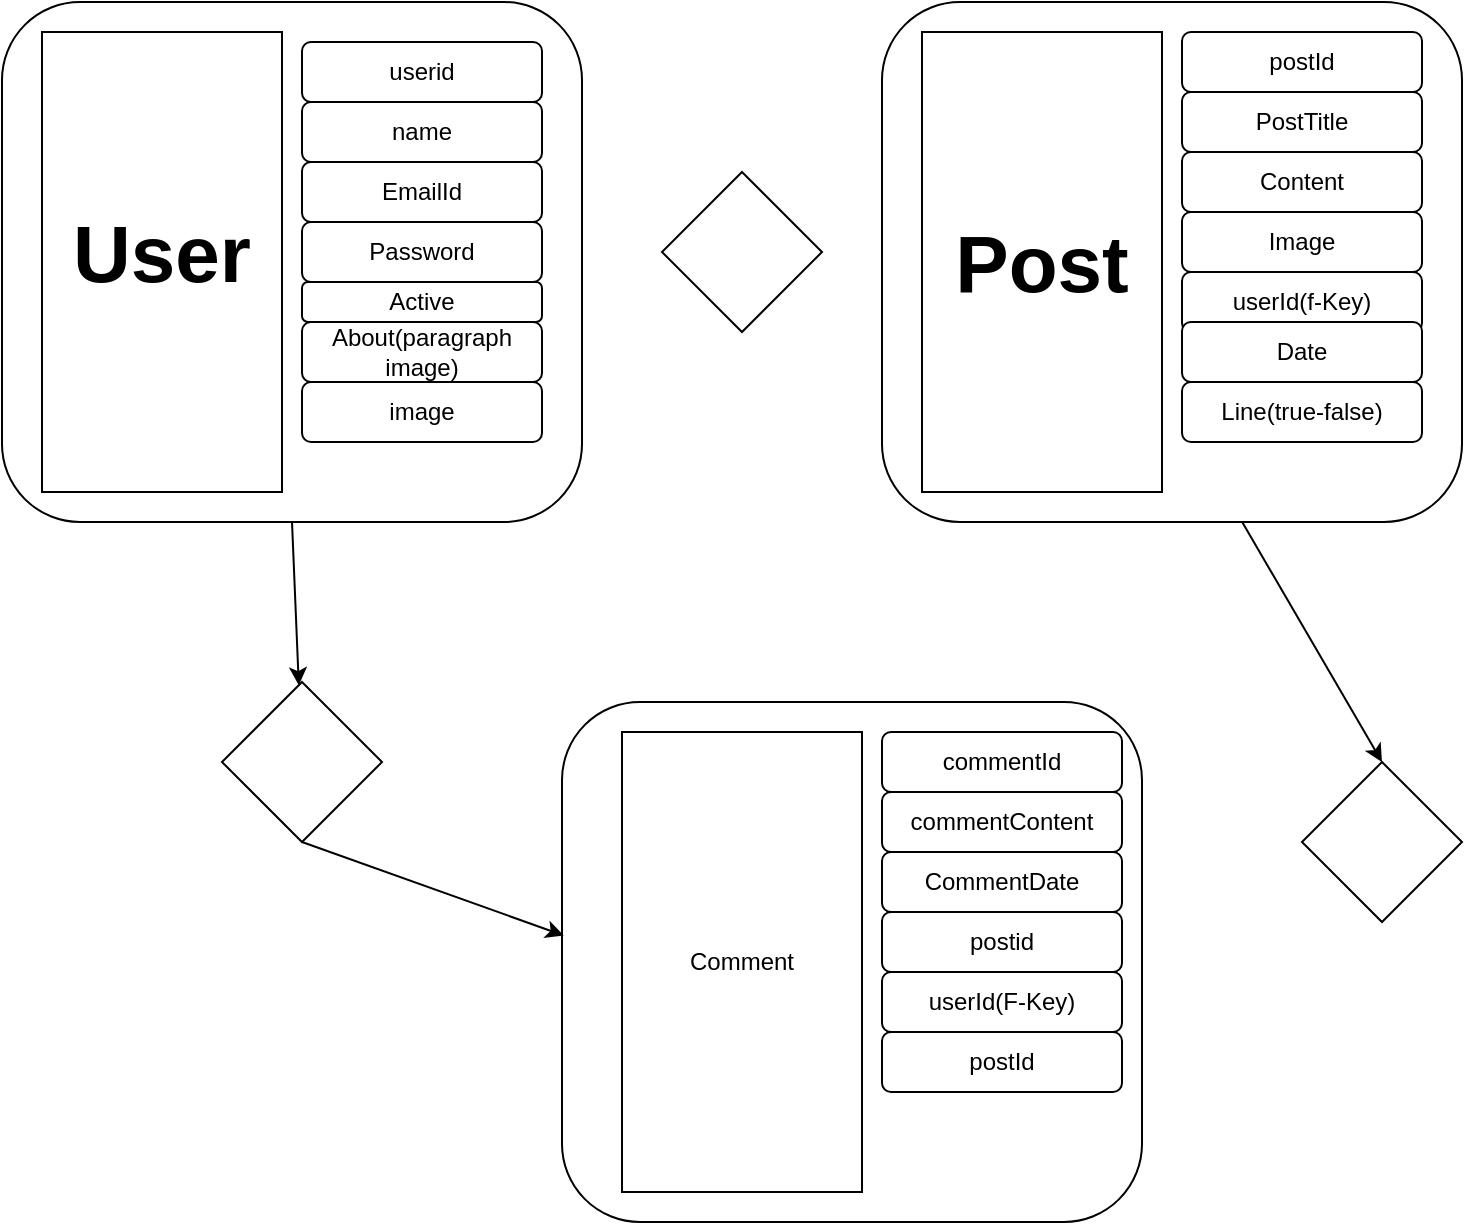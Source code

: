 <mxfile version="24.2.2" type="device">
  <diagram name="Page-1" id="oCVA3aulSqE_tvxfbHzl">
    <mxGraphModel dx="1050" dy="522" grid="1" gridSize="10" guides="1" tooltips="1" connect="1" arrows="1" fold="1" page="1" pageScale="1" pageWidth="827" pageHeight="1169" math="0" shadow="0">
      <root>
        <mxCell id="0" />
        <mxCell id="1" parent="0" />
        <mxCell id="fykPvr-8KWEVZp_PmVmw-1" value="" style="rounded=1;whiteSpace=wrap;html=1;fontStyle=0" vertex="1" parent="1">
          <mxGeometry x="70" y="80" width="290" height="260" as="geometry" />
        </mxCell>
        <mxCell id="fykPvr-8KWEVZp_PmVmw-3" value="&lt;p style=&quot;line-height: 200%;&quot;&gt;&lt;b&gt;&lt;font style=&quot;font-size: 40px;&quot;&gt;User&lt;/font&gt;&lt;/b&gt;&lt;/p&gt;" style="rounded=0;whiteSpace=wrap;html=1;align=center;" vertex="1" parent="1">
          <mxGeometry x="90" y="95" width="120" height="230" as="geometry" />
        </mxCell>
        <mxCell id="fykPvr-8KWEVZp_PmVmw-4" value="userid" style="rounded=1;whiteSpace=wrap;html=1;" vertex="1" parent="1">
          <mxGeometry x="220" y="100" width="120" height="30" as="geometry" />
        </mxCell>
        <mxCell id="fykPvr-8KWEVZp_PmVmw-5" value="name" style="rounded=1;whiteSpace=wrap;html=1;" vertex="1" parent="1">
          <mxGeometry x="220" y="130" width="120" height="30" as="geometry" />
        </mxCell>
        <mxCell id="fykPvr-8KWEVZp_PmVmw-6" value="EmailId" style="rounded=1;whiteSpace=wrap;html=1;" vertex="1" parent="1">
          <mxGeometry x="220" y="160" width="120" height="30" as="geometry" />
        </mxCell>
        <mxCell id="fykPvr-8KWEVZp_PmVmw-7" value="Password" style="rounded=1;whiteSpace=wrap;html=1;" vertex="1" parent="1">
          <mxGeometry x="220" y="190" width="120" height="30" as="geometry" />
        </mxCell>
        <mxCell id="fykPvr-8KWEVZp_PmVmw-8" value="About(paragraph image)" style="rounded=1;whiteSpace=wrap;html=1;" vertex="1" parent="1">
          <mxGeometry x="220" y="240" width="120" height="30" as="geometry" />
        </mxCell>
        <mxCell id="fykPvr-8KWEVZp_PmVmw-9" value="Active" style="rounded=1;whiteSpace=wrap;html=1;" vertex="1" parent="1">
          <mxGeometry x="220" y="220" width="120" height="20" as="geometry" />
        </mxCell>
        <mxCell id="fykPvr-8KWEVZp_PmVmw-14" value="image" style="rounded=1;whiteSpace=wrap;html=1;" vertex="1" parent="1">
          <mxGeometry x="220" y="270" width="120" height="30" as="geometry" />
        </mxCell>
        <mxCell id="fykPvr-8KWEVZp_PmVmw-15" value="" style="rounded=1;whiteSpace=wrap;html=1;fontStyle=0" vertex="1" parent="1">
          <mxGeometry x="510" y="80" width="290" height="260" as="geometry" />
        </mxCell>
        <mxCell id="fykPvr-8KWEVZp_PmVmw-16" value="&lt;b&gt;&lt;font style=&quot;font-size: 40px;&quot;&gt;Post&lt;/font&gt;&lt;/b&gt;" style="rounded=0;whiteSpace=wrap;html=1;align=center;" vertex="1" parent="1">
          <mxGeometry x="530" y="95" width="120" height="230" as="geometry" />
        </mxCell>
        <mxCell id="fykPvr-8KWEVZp_PmVmw-17" value="postId" style="rounded=1;whiteSpace=wrap;html=1;" vertex="1" parent="1">
          <mxGeometry x="660" y="95" width="120" height="30" as="geometry" />
        </mxCell>
        <mxCell id="fykPvr-8KWEVZp_PmVmw-18" value="PostTitle" style="rounded=1;whiteSpace=wrap;html=1;" vertex="1" parent="1">
          <mxGeometry x="660" y="125" width="120" height="30" as="geometry" />
        </mxCell>
        <mxCell id="fykPvr-8KWEVZp_PmVmw-19" value="Content" style="rounded=1;whiteSpace=wrap;html=1;" vertex="1" parent="1">
          <mxGeometry x="660" y="155" width="120" height="30" as="geometry" />
        </mxCell>
        <mxCell id="fykPvr-8KWEVZp_PmVmw-20" value="Image" style="rounded=1;whiteSpace=wrap;html=1;" vertex="1" parent="1">
          <mxGeometry x="660" y="185" width="120" height="30" as="geometry" />
        </mxCell>
        <mxCell id="fykPvr-8KWEVZp_PmVmw-21" value="userId(f-Key)" style="rounded=1;whiteSpace=wrap;html=1;" vertex="1" parent="1">
          <mxGeometry x="660" y="215" width="120" height="30" as="geometry" />
        </mxCell>
        <mxCell id="fykPvr-8KWEVZp_PmVmw-22" value="Date" style="rounded=1;whiteSpace=wrap;html=1;" vertex="1" parent="1">
          <mxGeometry x="660" y="240" width="120" height="30" as="geometry" />
        </mxCell>
        <mxCell id="fykPvr-8KWEVZp_PmVmw-23" value="Line(true-false)" style="rounded=1;whiteSpace=wrap;html=1;" vertex="1" parent="1">
          <mxGeometry x="660" y="270" width="120" height="30" as="geometry" />
        </mxCell>
        <mxCell id="fykPvr-8KWEVZp_PmVmw-25" value="" style="rounded=1;whiteSpace=wrap;html=1;fontStyle=0" vertex="1" parent="1">
          <mxGeometry x="350" y="430" width="290" height="260" as="geometry" />
        </mxCell>
        <mxCell id="fykPvr-8KWEVZp_PmVmw-26" value="Comment" style="rounded=0;whiteSpace=wrap;html=1;align=center;" vertex="1" parent="1">
          <mxGeometry x="380" y="445" width="120" height="230" as="geometry" />
        </mxCell>
        <mxCell id="fykPvr-8KWEVZp_PmVmw-27" value="commentId" style="rounded=1;whiteSpace=wrap;html=1;" vertex="1" parent="1">
          <mxGeometry x="510" y="445" width="120" height="30" as="geometry" />
        </mxCell>
        <mxCell id="fykPvr-8KWEVZp_PmVmw-28" value="commentContent" style="rounded=1;whiteSpace=wrap;html=1;" vertex="1" parent="1">
          <mxGeometry x="510" y="475" width="120" height="30" as="geometry" />
        </mxCell>
        <mxCell id="fykPvr-8KWEVZp_PmVmw-29" value="CommentDate" style="rounded=1;whiteSpace=wrap;html=1;" vertex="1" parent="1">
          <mxGeometry x="510" y="505" width="120" height="30" as="geometry" />
        </mxCell>
        <mxCell id="fykPvr-8KWEVZp_PmVmw-30" value="postid" style="rounded=1;whiteSpace=wrap;html=1;" vertex="1" parent="1">
          <mxGeometry x="510" y="535" width="120" height="30" as="geometry" />
        </mxCell>
        <mxCell id="fykPvr-8KWEVZp_PmVmw-31" value="userId(F-Key)" style="rounded=1;whiteSpace=wrap;html=1;" vertex="1" parent="1">
          <mxGeometry x="510" y="565" width="120" height="30" as="geometry" />
        </mxCell>
        <mxCell id="fykPvr-8KWEVZp_PmVmw-32" value="postId" style="rounded=1;whiteSpace=wrap;html=1;" vertex="1" parent="1">
          <mxGeometry x="510" y="595" width="120" height="30" as="geometry" />
        </mxCell>
        <mxCell id="fykPvr-8KWEVZp_PmVmw-33" value="" style="rhombus;whiteSpace=wrap;html=1;" vertex="1" parent="1">
          <mxGeometry x="180" y="420" width="80" height="80" as="geometry" />
        </mxCell>
        <mxCell id="fykPvr-8KWEVZp_PmVmw-34" value="" style="rhombus;whiteSpace=wrap;html=1;" vertex="1" parent="1">
          <mxGeometry x="720" y="460" width="80" height="80" as="geometry" />
        </mxCell>
        <mxCell id="fykPvr-8KWEVZp_PmVmw-36" value="" style="rhombus;whiteSpace=wrap;html=1;" vertex="1" parent="1">
          <mxGeometry x="400" y="165" width="80" height="80" as="geometry" />
        </mxCell>
        <mxCell id="fykPvr-8KWEVZp_PmVmw-37" value="" style="endArrow=classic;html=1;rounded=0;exitX=0.5;exitY=1;exitDx=0;exitDy=0;" edge="1" parent="1" source="fykPvr-8KWEVZp_PmVmw-1" target="fykPvr-8KWEVZp_PmVmw-33">
          <mxGeometry width="50" height="50" relative="1" as="geometry">
            <mxPoint x="380" y="400" as="sourcePoint" />
            <mxPoint x="430" y="350" as="targetPoint" />
            <Array as="points" />
          </mxGeometry>
        </mxCell>
        <mxCell id="fykPvr-8KWEVZp_PmVmw-38" value="" style="endArrow=classic;html=1;rounded=0;entryX=0.003;entryY=0.449;entryDx=0;entryDy=0;entryPerimeter=0;" edge="1" parent="1" target="fykPvr-8KWEVZp_PmVmw-25">
          <mxGeometry width="50" height="50" relative="1" as="geometry">
            <mxPoint x="220" y="500" as="sourcePoint" />
            <mxPoint x="70" y="542" as="targetPoint" />
            <Array as="points">
              <mxPoint x="220" y="500" />
            </Array>
          </mxGeometry>
        </mxCell>
        <mxCell id="fykPvr-8KWEVZp_PmVmw-39" value="" style="endArrow=classic;html=1;rounded=0;exitX=0.621;exitY=1;exitDx=0;exitDy=0;entryX=0.5;entryY=0;entryDx=0;entryDy=0;exitPerimeter=0;" edge="1" parent="1" source="fykPvr-8KWEVZp_PmVmw-15" target="fykPvr-8KWEVZp_PmVmw-34">
          <mxGeometry width="50" height="50" relative="1" as="geometry">
            <mxPoint x="225" y="350" as="sourcePoint" />
            <mxPoint x="228" y="432" as="targetPoint" />
            <Array as="points" />
          </mxGeometry>
        </mxCell>
      </root>
    </mxGraphModel>
  </diagram>
</mxfile>
